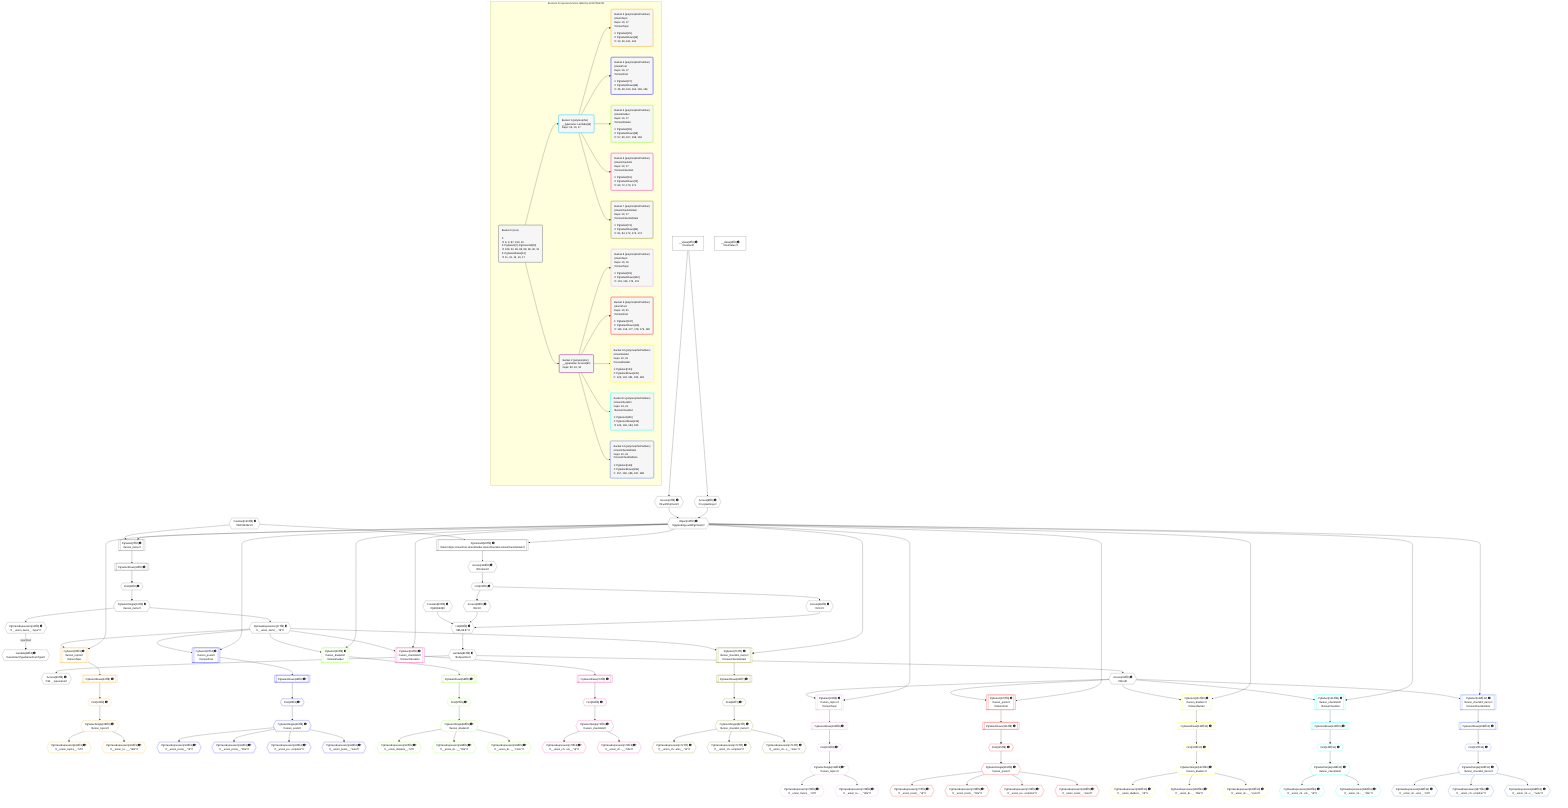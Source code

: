 %%{init: {'themeVariables': { 'fontSize': '12px'}}}%%
graph TD
    classDef path fill:#eee,stroke:#000,color:#000
    classDef plan fill:#fff,stroke-width:1px,color:#000
    classDef itemplan fill:#fff,stroke-width:2px,color:#000
    classDef unbatchedplan fill:#dff,stroke-width:1px,color:#000
    classDef sideeffectplan fill:#fcc,stroke-width:2px,color:#000
    classDef bucket fill:#f6f6f6,color:#000,stroke-width:2px,text-align:left

    subgraph "Buckets for queries/unions-table/by-id-987654321"
    Bucket0("Bucket 0 (root)<br /><br />1: <br />ᐳ: 8, 9, 87, 190, 10<br />2: PgSelect[7], PgUnionAll[20]<br />ᐳ: 189, 22, 85, 86, 88, 89, 90, 91<br />3: PgSelectRows[12]<br />ᐳ: 11, 13, 14, 16, 17"):::bucket
    Bucket1("Bucket 1 (polymorphic)<br />__typename: Lambda[16]<br />Deps: 16, 10, 17"):::bucket
    Bucket2("Bucket 2 (polymorphic)<br />__typename: Access[90]<br />Deps: 90, 10, 91"):::bucket
    Bucket3("Bucket 3 (polymorphicPartition)<br />|UnionTopic<br />Deps: 10, 17<br />ᐳUnionTopic<br /><br />1: PgSelect[25]<br />2: PgSelectRows[34]<br />ᐳ: 33, 36, 161, 162"):::bucket
    Bucket4("Bucket 4 (polymorphicPartition)<br />|UnionPost<br />Deps: 10, 17<br />ᐳUnionPost<br /><br />1: PgSelect[37]<br />2: PgSelectRows[46]<br />ᐳ: 45, 48, 163, 164, 165, 166"):::bucket
    Bucket5("Bucket 5 (polymorphicPartition)<br />|UnionDivider<br />Deps: 10, 17<br />ᐳUnionDivider<br /><br />1: PgSelect[49]<br />2: PgSelectRows[58]<br />ᐳ: 57, 60, 167, 168, 169"):::bucket
    Bucket6("Bucket 6 (polymorphicPartition)<br />|UnionChecklist<br />Deps: 10, 17<br />ᐳUnionChecklist<br /><br />1: PgSelect[61]<br />2: PgSelectRows[70]<br />ᐳ: 69, 72, 170, 171"):::bucket
    Bucket7("Bucket 7 (polymorphicPartition)<br />|UnionChecklistItem<br />Deps: 10, 17<br />ᐳUnionChecklistItem<br /><br />1: PgSelect[73]<br />2: PgSelectRows[82]<br />ᐳ: 81, 84, 172, 173, 174"):::bucket
    Bucket8("Bucket 8 (polymorphicPartition)<br />|UnionTopic<br />Deps: 10, 91<br />ᐳUnionTopic<br /><br />1: PgSelect[93]<br />2: PgSelectRows[102]<br />ᐳ: 101, 104, 175, 176"):::bucket
    Bucket9("Bucket 9 (polymorphicPartition)<br />|UnionPost<br />Deps: 10, 91<br />ᐳUnionPost<br /><br />1: PgSelect[107]<br />2: PgSelectRows[116]<br />ᐳ: 115, 118, 177, 178, 179, 180"):::bucket
    Bucket10("Bucket 10 (polymorphicPartition)<br />|UnionDivider<br />Deps: 10, 91<br />ᐳUnionDivider<br /><br />1: PgSelect[121]<br />2: PgSelectRows[130]<br />ᐳ: 129, 132, 181, 182, 183"):::bucket
    Bucket11("Bucket 11 (polymorphicPartition)<br />|UnionChecklist<br />Deps: 10, 91<br />ᐳUnionChecklist<br /><br />1: PgSelect[135]<br />2: PgSelectRows[144]<br />ᐳ: 143, 146, 184, 185"):::bucket
    Bucket12("Bucket 12 (polymorphicPartition)<br />|UnionChecklistItem<br />Deps: 10, 91<br />ᐳUnionChecklistItem<br /><br />1: PgSelect[149]<br />2: PgSelectRows[158]<br />ᐳ: 157, 160, 186, 187, 188"):::bucket
    end
    Bucket0 --> Bucket1 & Bucket2
    Bucket1 --> Bucket3 & Bucket4 & Bucket5 & Bucket6 & Bucket7
    Bucket2 --> Bucket8 & Bucket9 & Bucket10 & Bucket11 & Bucket12

    %% plan dependencies
    List88{{"List[88∈0] ➊<br />ᐸ85,86,87ᐳ"}}:::plan
    Access85{{"Access[85∈0] ➊<br />ᐸ22.0ᐳ"}}:::plan
    Access86{{"Access[86∈0] ➊<br />ᐸ22.1ᐳ"}}:::plan
    Constant87{{"Constant[87∈0] ➊<br />ᐸ[HIDDEN]ᐳ"}}:::plan
    Access85 & Access86 & Constant87 --> List88
    PgSelect7[["PgSelect[7∈0] ➊<br />ᐸunion_itemsᐳ"]]:::plan
    Object10{{"Object[10∈0] ➊<br />ᐸ{pgSettings,withPgClient}ᐳ"}}:::plan
    Constant190{{"Constant[190∈0] ➊<br />ᐸ987654321ᐳ"}}:::plan
    Object10 & Constant190 --> PgSelect7
    Access8{{"Access[8∈0] ➊<br />ᐸ2.pgSettingsᐳ"}}:::plan
    Access9{{"Access[9∈0] ➊<br />ᐸ2.withPgClientᐳ"}}:::plan
    Access8 & Access9 --> Object10
    PgUnionAll20[["PgUnionAll[20∈0] ➊<br />ᐸUnionTopic,UnionPost,UnionDivider,UnionChecklist,UnionChecklistItemᐳ"]]:::plan
    Object10 & Constant190 --> PgUnionAll20
    __Value2["__Value[2∈0] ➊<br />ᐸcontextᐳ"]:::plan
    __Value2 --> Access8
    __Value2 --> Access9
    First11{{"First[11∈0] ➊"}}:::plan
    PgSelectRows12[["PgSelectRows[12∈0] ➊"]]:::plan
    PgSelectRows12 --> First11
    PgSelect7 --> PgSelectRows12
    PgSelectSingle13{{"PgSelectSingle[13∈0] ➊<br />ᐸunion_itemsᐳ"}}:::plan
    First11 --> PgSelectSingle13
    PgClassExpression14{{"PgClassExpression[14∈0] ➊<br />ᐸ__union_items__.”type”ᐳ"}}:::plan
    PgSelectSingle13 --> PgClassExpression14
    Lambda16{{"Lambda[16∈0] ➊<br />ᐸunionItemTypeNameFromTypeᐳ"}}:::plan
    PgClassExpression14 -->|rejectNull| Lambda16
    PgClassExpression17{{"PgClassExpression[17∈0] ➊<br />ᐸ__union_items__.”id”ᐳ"}}:::plan
    PgSelectSingle13 --> PgClassExpression17
    First22{{"First[22∈0] ➊"}}:::plan
    Access189{{"Access[189∈0] ➊<br />ᐸ20.itemsᐳ"}}:::plan
    Access189 --> First22
    First22 --> Access85
    First22 --> Access86
    Lambda89{{"Lambda[89∈0] ➊<br />ᐸtoSpecifierᐳ"}}:::plan
    List88 --> Lambda89
    Access90{{"Access[90∈0] ➊<br />ᐸ89.__typenameᐳ"}}:::plan
    Lambda89 --> Access90
    Access91{{"Access[91∈0] ➊<br />ᐸ89.idᐳ"}}:::plan
    Lambda89 --> Access91
    PgUnionAll20 --> Access189
    __Value4["__Value[4∈0] ➊<br />ᐸrootValueᐳ"]:::plan
    PgSelect25[["PgSelect[25∈3] ➊<br />ᐸunion_topicsᐳ<br />ᐳUnionTopic"]]:::plan
    Object10 & PgClassExpression17 --> PgSelect25
    First33{{"First[33∈3] ➊^"}}:::plan
    PgSelectRows34[["PgSelectRows[34∈3] ➊^"]]:::plan
    PgSelectRows34 --> First33
    PgSelect25 --> PgSelectRows34
    PgSelectSingle36{{"PgSelectSingle[36∈3] ➊^<br />ᐸunion_topicsᐳ"}}:::plan
    First33 --> PgSelectSingle36
    PgClassExpression161{{"PgClassExpression[161∈3] ➊^<br />ᐸ__union_topics__.”id”ᐳ"}}:::plan
    PgSelectSingle36 --> PgClassExpression161
    PgClassExpression162{{"PgClassExpression[162∈3] ➊^<br />ᐸ__union_to...__.”title”ᐳ"}}:::plan
    PgSelectSingle36 --> PgClassExpression162
    PgSelect37[["PgSelect[37∈4] ➊<br />ᐸunion_postsᐳ<br />ᐳUnionPost"]]:::plan
    Object10 & PgClassExpression17 --> PgSelect37
    First45{{"First[45∈4] ➊^"}}:::plan
    PgSelectRows46[["PgSelectRows[46∈4] ➊^"]]:::plan
    PgSelectRows46 --> First45
    PgSelect37 --> PgSelectRows46
    PgSelectSingle48{{"PgSelectSingle[48∈4] ➊^<br />ᐸunion_postsᐳ"}}:::plan
    First45 --> PgSelectSingle48
    PgClassExpression163{{"PgClassExpression[163∈4] ➊^<br />ᐸ__union_posts__.”id”ᐳ"}}:::plan
    PgSelectSingle48 --> PgClassExpression163
    PgClassExpression164{{"PgClassExpression[164∈4] ➊^<br />ᐸ__union_posts__.”title”ᐳ"}}:::plan
    PgSelectSingle48 --> PgClassExpression164
    PgClassExpression165{{"PgClassExpression[165∈4] ➊^<br />ᐸ__union_po...scription”ᐳ"}}:::plan
    PgSelectSingle48 --> PgClassExpression165
    PgClassExpression166{{"PgClassExpression[166∈4] ➊^<br />ᐸ__union_posts__.”note”ᐳ"}}:::plan
    PgSelectSingle48 --> PgClassExpression166
    PgSelect49[["PgSelect[49∈5] ➊<br />ᐸunion_dividersᐳ<br />ᐳUnionDivider"]]:::plan
    Object10 & PgClassExpression17 --> PgSelect49
    First57{{"First[57∈5] ➊^"}}:::plan
    PgSelectRows58[["PgSelectRows[58∈5] ➊^"]]:::plan
    PgSelectRows58 --> First57
    PgSelect49 --> PgSelectRows58
    PgSelectSingle60{{"PgSelectSingle[60∈5] ➊^<br />ᐸunion_dividersᐳ"}}:::plan
    First57 --> PgSelectSingle60
    PgClassExpression167{{"PgClassExpression[167∈5] ➊^<br />ᐸ__union_dividers__.”id”ᐳ"}}:::plan
    PgSelectSingle60 --> PgClassExpression167
    PgClassExpression168{{"PgClassExpression[168∈5] ➊^<br />ᐸ__union_di...__.”title”ᐳ"}}:::plan
    PgSelectSingle60 --> PgClassExpression168
    PgClassExpression169{{"PgClassExpression[169∈5] ➊^<br />ᐸ__union_di...__.”color”ᐳ"}}:::plan
    PgSelectSingle60 --> PgClassExpression169
    PgSelect61[["PgSelect[61∈6] ➊<br />ᐸunion_checklistsᐳ<br />ᐳUnionChecklist"]]:::plan
    Object10 & PgClassExpression17 --> PgSelect61
    First69{{"First[69∈6] ➊^"}}:::plan
    PgSelectRows70[["PgSelectRows[70∈6] ➊^"]]:::plan
    PgSelectRows70 --> First69
    PgSelect61 --> PgSelectRows70
    PgSelectSingle72{{"PgSelectSingle[72∈6] ➊^<br />ᐸunion_checklistsᐳ"}}:::plan
    First69 --> PgSelectSingle72
    PgClassExpression170{{"PgClassExpression[170∈6] ➊^<br />ᐸ__union_ch...sts__.”id”ᐳ"}}:::plan
    PgSelectSingle72 --> PgClassExpression170
    PgClassExpression171{{"PgClassExpression[171∈6] ➊^<br />ᐸ__union_ch...__.”title”ᐳ"}}:::plan
    PgSelectSingle72 --> PgClassExpression171
    PgSelect73[["PgSelect[73∈7] ➊<br />ᐸunion_checklist_itemsᐳ<br />ᐳUnionChecklistItem"]]:::plan
    Object10 & PgClassExpression17 --> PgSelect73
    First81{{"First[81∈7] ➊^"}}:::plan
    PgSelectRows82[["PgSelectRows[82∈7] ➊^"]]:::plan
    PgSelectRows82 --> First81
    PgSelect73 --> PgSelectRows82
    PgSelectSingle84{{"PgSelectSingle[84∈7] ➊^<br />ᐸunion_checklist_itemsᐳ"}}:::plan
    First81 --> PgSelectSingle84
    PgClassExpression172{{"PgClassExpression[172∈7] ➊^<br />ᐸ__union_ch...ems__.”id”ᐳ"}}:::plan
    PgSelectSingle84 --> PgClassExpression172
    PgClassExpression173{{"PgClassExpression[173∈7] ➊^<br />ᐸ__union_ch...scription”ᐳ"}}:::plan
    PgSelectSingle84 --> PgClassExpression173
    PgClassExpression174{{"PgClassExpression[174∈7] ➊^<br />ᐸ__union_ch...s__.”note”ᐳ"}}:::plan
    PgSelectSingle84 --> PgClassExpression174
    PgSelect93[["PgSelect[93∈8] ➊<br />ᐸunion_topicsᐳ<br />ᐳUnionTopic"]]:::plan
    Object10 & Access91 --> PgSelect93
    First101{{"First[101∈8] ➊^"}}:::plan
    PgSelectRows102[["PgSelectRows[102∈8] ➊^"]]:::plan
    PgSelectRows102 --> First101
    PgSelect93 --> PgSelectRows102
    PgSelectSingle104{{"PgSelectSingle[104∈8] ➊^<br />ᐸunion_topicsᐳ"}}:::plan
    First101 --> PgSelectSingle104
    PgClassExpression175{{"PgClassExpression[175∈8] ➊^<br />ᐸ__union_topics__.”id”ᐳ"}}:::plan
    PgSelectSingle104 --> PgClassExpression175
    PgClassExpression176{{"PgClassExpression[176∈8] ➊^<br />ᐸ__union_to...__.”title”ᐳ"}}:::plan
    PgSelectSingle104 --> PgClassExpression176
    PgSelect107[["PgSelect[107∈9] ➊<br />ᐸunion_postsᐳ<br />ᐳUnionPost"]]:::plan
    Object10 & Access91 --> PgSelect107
    First115{{"First[115∈9] ➊^"}}:::plan
    PgSelectRows116[["PgSelectRows[116∈9] ➊^"]]:::plan
    PgSelectRows116 --> First115
    PgSelect107 --> PgSelectRows116
    PgSelectSingle118{{"PgSelectSingle[118∈9] ➊^<br />ᐸunion_postsᐳ"}}:::plan
    First115 --> PgSelectSingle118
    PgClassExpression177{{"PgClassExpression[177∈9] ➊^<br />ᐸ__union_posts__.”id”ᐳ"}}:::plan
    PgSelectSingle118 --> PgClassExpression177
    PgClassExpression178{{"PgClassExpression[178∈9] ➊^<br />ᐸ__union_posts__.”title”ᐳ"}}:::plan
    PgSelectSingle118 --> PgClassExpression178
    PgClassExpression179{{"PgClassExpression[179∈9] ➊^<br />ᐸ__union_po...scription”ᐳ"}}:::plan
    PgSelectSingle118 --> PgClassExpression179
    PgClassExpression180{{"PgClassExpression[180∈9] ➊^<br />ᐸ__union_posts__.”note”ᐳ"}}:::plan
    PgSelectSingle118 --> PgClassExpression180
    PgSelect121[["PgSelect[121∈10] ➊<br />ᐸunion_dividersᐳ<br />ᐳUnionDivider"]]:::plan
    Object10 & Access91 --> PgSelect121
    First129{{"First[129∈10] ➊^"}}:::plan
    PgSelectRows130[["PgSelectRows[130∈10] ➊^"]]:::plan
    PgSelectRows130 --> First129
    PgSelect121 --> PgSelectRows130
    PgSelectSingle132{{"PgSelectSingle[132∈10] ➊^<br />ᐸunion_dividersᐳ"}}:::plan
    First129 --> PgSelectSingle132
    PgClassExpression181{{"PgClassExpression[181∈10] ➊^<br />ᐸ__union_dividers__.”id”ᐳ"}}:::plan
    PgSelectSingle132 --> PgClassExpression181
    PgClassExpression182{{"PgClassExpression[182∈10] ➊^<br />ᐸ__union_di...__.”title”ᐳ"}}:::plan
    PgSelectSingle132 --> PgClassExpression182
    PgClassExpression183{{"PgClassExpression[183∈10] ➊^<br />ᐸ__union_di...__.”color”ᐳ"}}:::plan
    PgSelectSingle132 --> PgClassExpression183
    PgSelect135[["PgSelect[135∈11] ➊<br />ᐸunion_checklistsᐳ<br />ᐳUnionChecklist"]]:::plan
    Object10 & Access91 --> PgSelect135
    First143{{"First[143∈11] ➊^"}}:::plan
    PgSelectRows144[["PgSelectRows[144∈11] ➊^"]]:::plan
    PgSelectRows144 --> First143
    PgSelect135 --> PgSelectRows144
    PgSelectSingle146{{"PgSelectSingle[146∈11] ➊^<br />ᐸunion_checklistsᐳ"}}:::plan
    First143 --> PgSelectSingle146
    PgClassExpression184{{"PgClassExpression[184∈11] ➊^<br />ᐸ__union_ch...sts__.”id”ᐳ"}}:::plan
    PgSelectSingle146 --> PgClassExpression184
    PgClassExpression185{{"PgClassExpression[185∈11] ➊^<br />ᐸ__union_ch...__.”title”ᐳ"}}:::plan
    PgSelectSingle146 --> PgClassExpression185
    PgSelect149[["PgSelect[149∈12] ➊<br />ᐸunion_checklist_itemsᐳ<br />ᐳUnionChecklistItem"]]:::plan
    Object10 & Access91 --> PgSelect149
    First157{{"First[157∈12] ➊^"}}:::plan
    PgSelectRows158[["PgSelectRows[158∈12] ➊^"]]:::plan
    PgSelectRows158 --> First157
    PgSelect149 --> PgSelectRows158
    PgSelectSingle160{{"PgSelectSingle[160∈12] ➊^<br />ᐸunion_checklist_itemsᐳ"}}:::plan
    First157 --> PgSelectSingle160
    PgClassExpression186{{"PgClassExpression[186∈12] ➊^<br />ᐸ__union_ch...ems__.”id”ᐳ"}}:::plan
    PgSelectSingle160 --> PgClassExpression186
    PgClassExpression187{{"PgClassExpression[187∈12] ➊^<br />ᐸ__union_ch...scription”ᐳ"}}:::plan
    PgSelectSingle160 --> PgClassExpression187
    PgClassExpression188{{"PgClassExpression[188∈12] ➊^<br />ᐸ__union_ch...s__.”note”ᐳ"}}:::plan
    PgSelectSingle160 --> PgClassExpression188

    %% define steps
    classDef bucket0 stroke:#696969
    class Bucket0,__Value2,__Value4,PgSelect7,Access8,Access9,Object10,First11,PgSelectRows12,PgSelectSingle13,PgClassExpression14,Lambda16,PgClassExpression17,PgUnionAll20,First22,Access85,Access86,Constant87,List88,Lambda89,Access90,Access91,Access189,Constant190 bucket0
    classDef bucket1 stroke:#00bfff
    class Bucket1 bucket1
    classDef bucket2 stroke:#7f007f
    class Bucket2 bucket2
    classDef bucket3 stroke:#ffa500
    class Bucket3,PgSelect25,First33,PgSelectRows34,PgSelectSingle36,PgClassExpression161,PgClassExpression162 bucket3
    classDef bucket4 stroke:#0000ff
    class Bucket4,PgSelect37,First45,PgSelectRows46,PgSelectSingle48,PgClassExpression163,PgClassExpression164,PgClassExpression165,PgClassExpression166 bucket4
    classDef bucket5 stroke:#7fff00
    class Bucket5,PgSelect49,First57,PgSelectRows58,PgSelectSingle60,PgClassExpression167,PgClassExpression168,PgClassExpression169 bucket5
    classDef bucket6 stroke:#ff1493
    class Bucket6,PgSelect61,First69,PgSelectRows70,PgSelectSingle72,PgClassExpression170,PgClassExpression171 bucket6
    classDef bucket7 stroke:#808000
    class Bucket7,PgSelect73,First81,PgSelectRows82,PgSelectSingle84,PgClassExpression172,PgClassExpression173,PgClassExpression174 bucket7
    classDef bucket8 stroke:#dda0dd
    class Bucket8,PgSelect93,First101,PgSelectRows102,PgSelectSingle104,PgClassExpression175,PgClassExpression176 bucket8
    classDef bucket9 stroke:#ff0000
    class Bucket9,PgSelect107,First115,PgSelectRows116,PgSelectSingle118,PgClassExpression177,PgClassExpression178,PgClassExpression179,PgClassExpression180 bucket9
    classDef bucket10 stroke:#ffff00
    class Bucket10,PgSelect121,First129,PgSelectRows130,PgSelectSingle132,PgClassExpression181,PgClassExpression182,PgClassExpression183 bucket10
    classDef bucket11 stroke:#00ffff
    class Bucket11,PgSelect135,First143,PgSelectRows144,PgSelectSingle146,PgClassExpression184,PgClassExpression185 bucket11
    classDef bucket12 stroke:#4169e1
    class Bucket12,PgSelect149,First157,PgSelectRows158,PgSelectSingle160,PgClassExpression186,PgClassExpression187,PgClassExpression188 bucket12